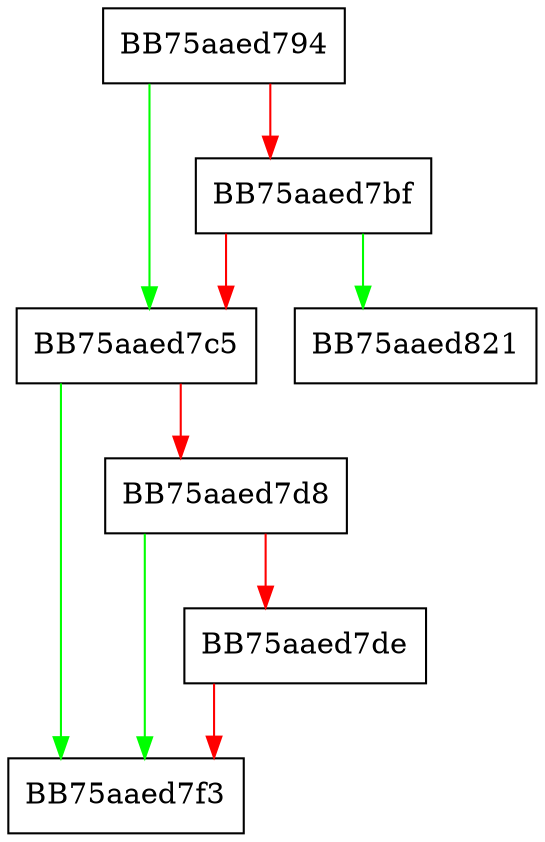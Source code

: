 digraph ReadFromManifest {
  node [shape="box"];
  graph [splines=ortho];
  BB75aaed794 -> BB75aaed7c5 [color="green"];
  BB75aaed794 -> BB75aaed7bf [color="red"];
  BB75aaed7bf -> BB75aaed821 [color="green"];
  BB75aaed7bf -> BB75aaed7c5 [color="red"];
  BB75aaed7c5 -> BB75aaed7f3 [color="green"];
  BB75aaed7c5 -> BB75aaed7d8 [color="red"];
  BB75aaed7d8 -> BB75aaed7f3 [color="green"];
  BB75aaed7d8 -> BB75aaed7de [color="red"];
  BB75aaed7de -> BB75aaed7f3 [color="red"];
}